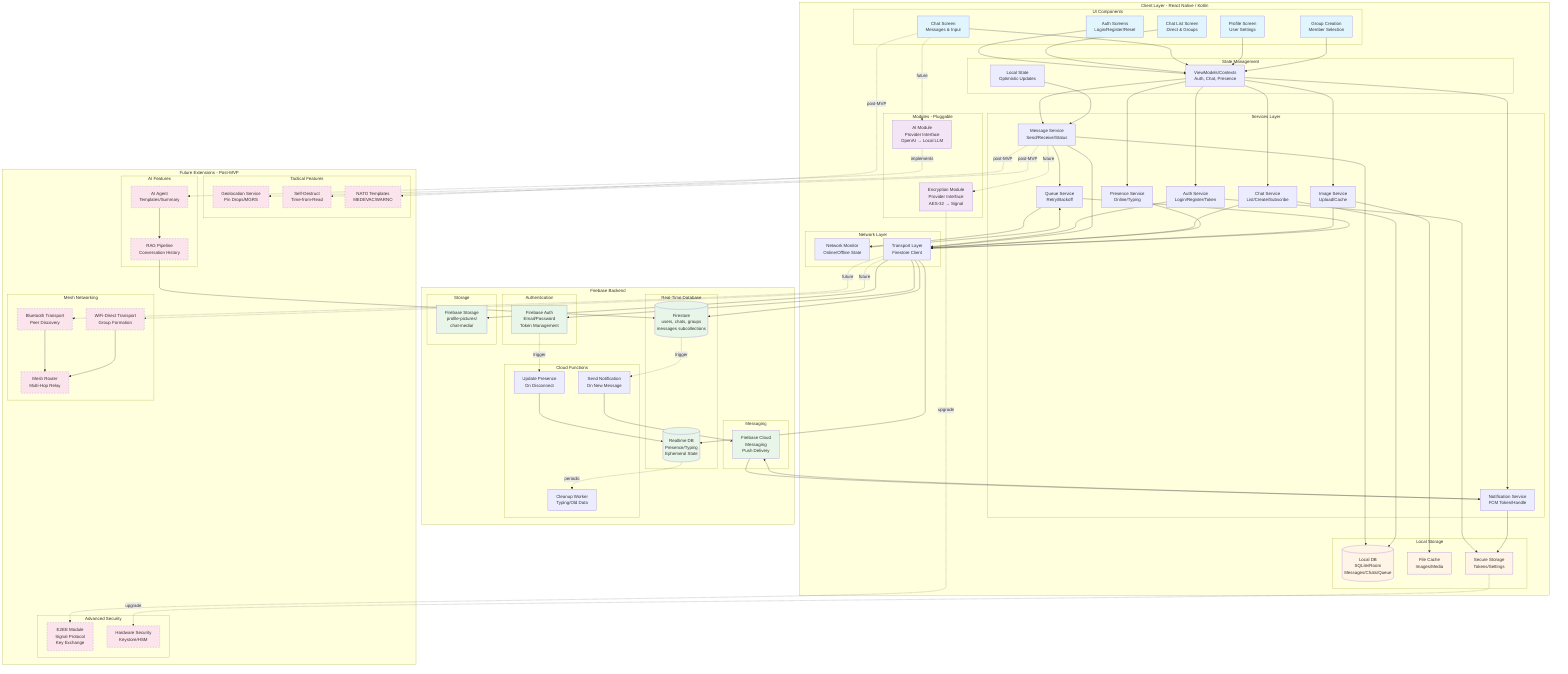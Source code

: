 graph TB
    subgraph "Client Layer - React Native / Kotlin"
        subgraph "UI Components"
            AUTH[Auth Screens<br/>Login/Register/Reset]
            CHATLIST[Chat List Screen<br/>Direct & Groups]
            CHAT[Chat Screen<br/>Messages & Input]
            PROFILE[Profile Screen<br/>User Settings]
            GROUP[Group Creation<br/>Member Selection]
        end
        
        subgraph "State Management"
            VM[ViewModels/Contexts<br/>Auth, Chat, Presence]
            STATE[Local State<br/>Optimistic Updates]
        end
        
        subgraph "Services Layer"
            AUTHSVC[Auth Service<br/>Login/Register/Token]
            MSGSVC[Message Service<br/>Send/Receive/Status]
            CHATSVC[Chat Service<br/>List/Create/Subscribe]
            PRESVC[Presence Service<br/>Online/Typing]
            IMGSVC[Image Service<br/>Upload/Cache]
            NOTIFSVC[Notification Service<br/>FCM Token/Handle]
            QUEUESVC[Queue Service<br/>Retry/Backoff]
        end
        
        subgraph "Local Storage"
            SQLITE[(Local DB<br/>SQLite/Room<br/>Messages/Chats/Queue)]
            CACHE[File Cache<br/>Images/Media]
            PREFS[Secure Storage<br/>Tokens/Settings]
        end
        
        subgraph "Network Layer"
            NETMON[Network Monitor<br/>Online/Offline State]
            TRANSPORT[Transport Layer<br/>Firestore Client]
        end
        
        subgraph "Modules - Pluggable"
            AIMOD[AI Module<br/>Provider Interface<br/>OpenAI → Local LLM]
            ENCMOD[Encryption Module<br/>Provider Interface<br/>AES-32 → Signal]
        end
    end
    
    subgraph "Firebase Backend"
        subgraph "Authentication"
            FBAUTH[Firebase Auth<br/>Email/Password<br/>Token Management]
        end
        
        subgraph "Real-Time Database"
            FIRESTORE[(Firestore<br/>users, chats, groups<br/>messages subcollections)]
            RTDB[(Realtime DB<br/>Presence/Typing<br/>Ephemeral State)]
        end
        
        subgraph "Storage"
            FBSTORAGE[Firebase Storage<br/>profile-pictures/<br/>chat-media/]
        end
        
        subgraph "Cloud Functions"
            NOTIFFN[Send Notification<br/>On New Message]
            PRESENCEFN[Update Presence<br/>On Disconnect]
            CLEANUPFN[Cleanup Worker<br/>Typing/Old Data]
        end
        
        subgraph "Messaging"
            FCM[Firebase Cloud<br/>Messaging<br/>Push Delivery]
        end
    end
    
    subgraph "Future Extensions - Post-MVP"
        subgraph "Tactical Features"
            GEO[Geolocation Service<br/>Pin Drops/MGRS]
            SELFDEST[Self-Destruct<br/>Time-from-Read]
            NATO[NATO Templates<br/>MEDEVAC/WARNO]
        end
        
        subgraph "Advanced Security"
            E2E[E2EE Module<br/>Signal Protocol<br/>Key Exchange]
            HWSEC[Hardware Security<br/>Keystore/HSM]
        end
        
        subgraph "Mesh Networking"
            BT[Bluetooth Transport<br/>Peer Discovery]
            WIFI[WiFi-Direct Transport<br/>Group Formation]
            MESH[Mesh Router<br/>Multi-Hop Relay]
        end
        
        subgraph "AI Features"
            AIAGENT[AI Agent<br/>Templates/Summary]
            RAG[RAG Pipeline<br/>Conversation History]
        end
    end
    
    %% UI to State
    AUTH --> VM
    CHATLIST --> VM
    CHAT --> VM
    PROFILE --> VM
    GROUP --> VM
    
    %% State to Services
    VM --> AUTHSVC
    VM --> MSGSVC
    VM --> CHATSVC
    VM --> PRESVC
    VM --> IMGSVC
    VM --> NOTIFSVC
    STATE --> MSGSVC
    
    %% Services to Local Storage
    AUTHSVC --> PREFS
    MSGSVC --> SQLITE
    MSGSVC --> QUEUESVC
    CHATSVC --> SQLITE
    IMGSVC --> CACHE
    NOTIFSVC --> PREFS
    
    %% Services to Network
    AUTHSVC --> TRANSPORT
    MSGSVC --> TRANSPORT
    CHATSVC --> TRANSPORT
    PRESVC --> TRANSPORT
    IMGSVC --> TRANSPORT
    QUEUESVC --> TRANSPORT
    QUEUESVC --> NETMON
    
    %% Transport to Firebase
    TRANSPORT --> FIRESTORE
    TRANSPORT --> RTDB
    TRANSPORT --> FBSTORAGE
    TRANSPORT --> FBAUTH
    
    %% Network Monitor
    NETMON --> QUEUESVC
    
    %% FCM Flow
    NOTIFSVC --> FCM
    FCM --> NOTIFSVC
    
    %% Cloud Functions
    FIRESTORE -.trigger.-> NOTIFFN
    NOTIFFN --> FCM
    FBAUTH -.trigger.-> PRESENCEFN
    PRESENCEFN --> RTDB
    RTDB -.periodic.-> CLEANUPFN
    
    %% Modules (Dotted - Not MVP)
    MSGSVC -.future.-> ENCMOD
    CHAT -.future.-> AIMOD
    
    %% Future Extensions (Dotted)
    MSGSVC -.post-MVP.-> GEO
    MSGSVC -.post-MVP.-> SELFDEST
    CHAT -.post-MVP.-> NATO
    ENCMOD -.upgrade.-> E2E
    PREFS -.upgrade.-> HWSEC
    TRANSPORT -.future.-> BT
    TRANSPORT -.future.-> WIFI
    BT --> MESH
    WIFI --> MESH
    AIMOD -.implements.-> AIAGENT
    AIAGENT --> RAG
    RAG --> FIRESTORE
    
    style AUTH fill:#e1f5ff
    style CHATLIST fill:#e1f5ff
    style CHAT fill:#e1f5ff
    style PROFILE fill:#e1f5ff
    style GROUP fill:#e1f5ff
    
    style SQLITE fill:#fff4e6
    style CACHE fill:#fff4e6
    style PREFS fill:#fff4e6
    
    style FIRESTORE fill:#e8f5e9
    style FBAUTH fill:#e8f5e9
    style FBSTORAGE fill:#e8f5e9
    style FCM fill:#e8f5e9
    style RTDB fill:#e8f5e9
    
    style AIMOD fill:#f3e5f5
    style ENCMOD fill:#f3e5f5
    
    style GEO fill:#fce4ec,stroke-dasharray: 5 5
    style SELFDEST fill:#fce4ec,stroke-dasharray: 5 5
    style NATO fill:#fce4ec,stroke-dasharray: 5 5
    style E2E fill:#fce4ec,stroke-dasharray: 5 5
    style HWSEC fill:#fce4ec,stroke-dasharray: 5 5
    style BT fill:#fce4ec,stroke-dasharray: 5 5
    style WIFI fill:#fce4ec,stroke-dasharray: 5 5
    style MESH fill:#fce4ec,stroke-dasharray: 5 5
    style AIAGENT fill:#fce4ec,stroke-dasharray: 5 5
    style RAG fill:#fce4ec,stroke-dasharray: 5 5